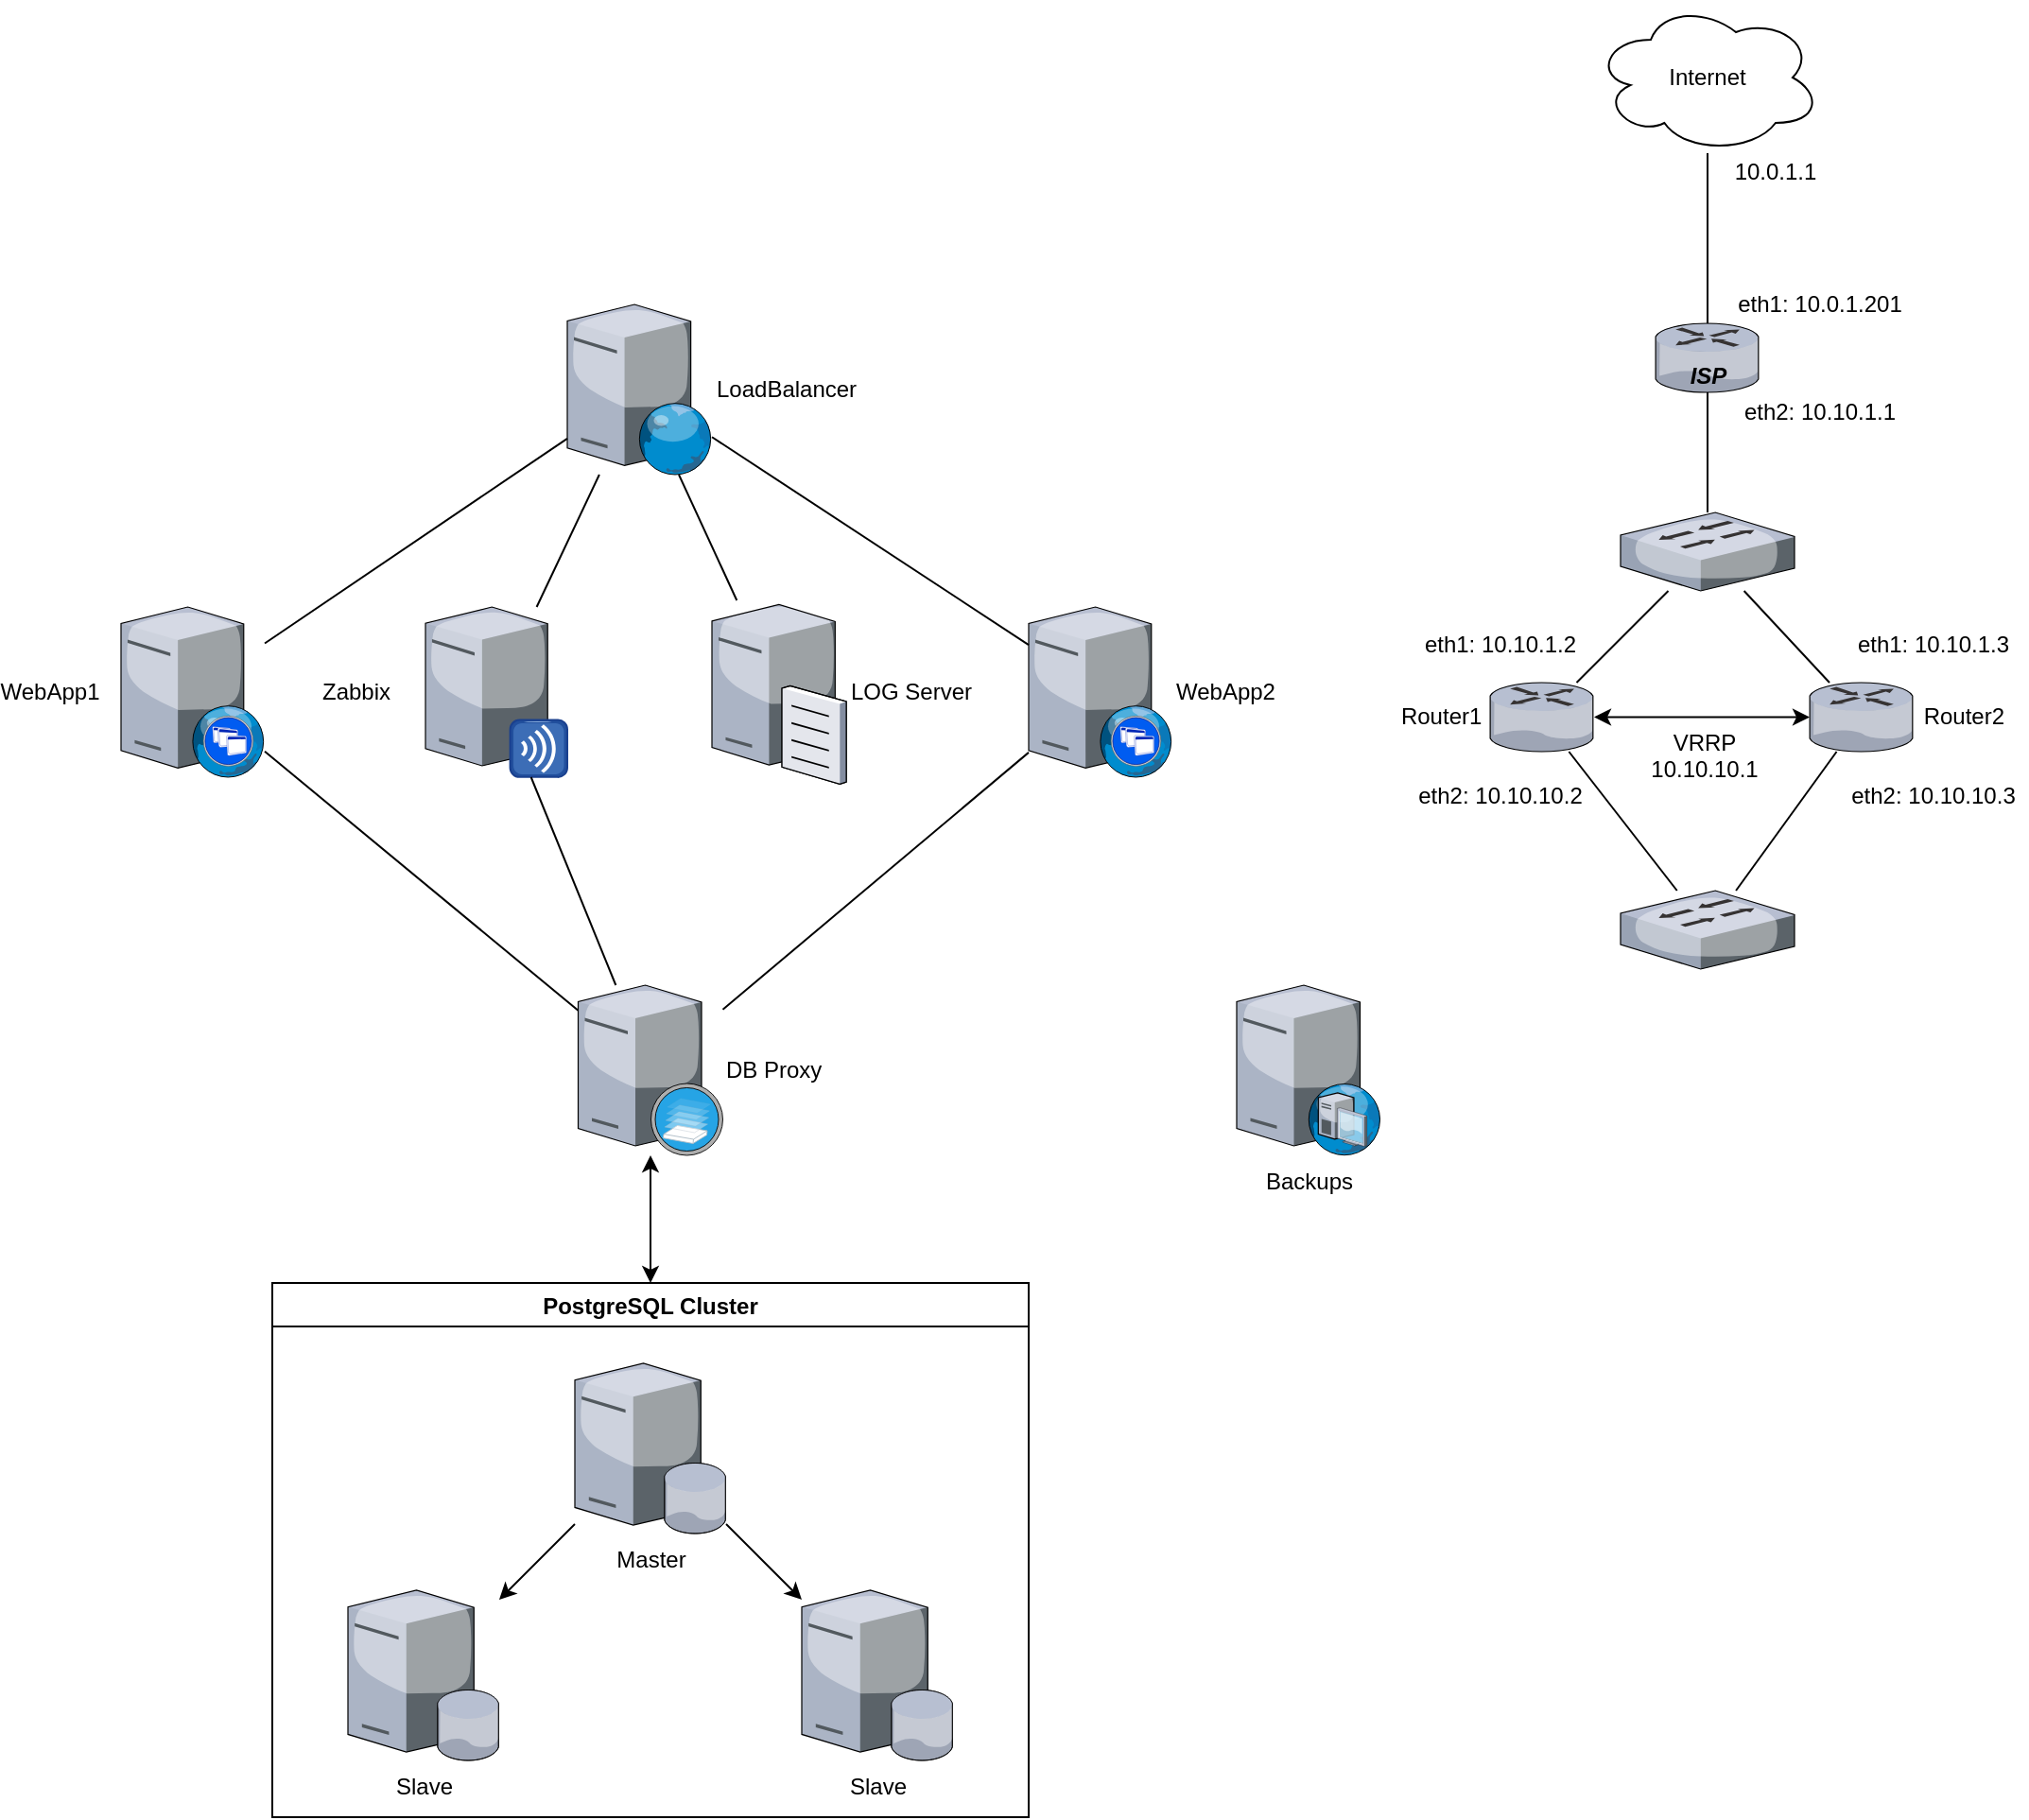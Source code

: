 <mxfile version="13.0.3" type="device"><diagram name="Page-1" id="822b0af5-4adb-64df-f703-e8dfc1f81529"><mxGraphModel dx="1106" dy="867" grid="1" gridSize="10" guides="1" tooltips="1" connect="1" arrows="1" fold="1" page="1" pageScale="1" pageWidth="2336" pageHeight="1654" background="#ffffff" math="0" shadow="0"><root><mxCell id="0"/><mxCell id="1" parent="0"/><mxCell id="PSkHNn1plQj4ABkqZBBQ-1" value="WebApp1" style="verticalLabelPosition=middle;aspect=fixed;html=1;verticalAlign=middle;strokeColor=none;align=center;outlineConnect=0;shape=mxgraph.citrix.xenapp_web;labelPosition=left;" parent="1" vertex="1"><mxGeometry x="360" y="360" width="76" height="90" as="geometry"/></mxCell><mxCell id="PSkHNn1plQj4ABkqZBBQ-2" value="WebApp2" style="verticalLabelPosition=middle;aspect=fixed;html=1;verticalAlign=middle;strokeColor=none;align=left;outlineConnect=0;shape=mxgraph.citrix.xenapp_web;labelPosition=right;" parent="1" vertex="1"><mxGeometry x="840" y="360" width="76" height="90" as="geometry"/></mxCell><mxCell id="PSkHNn1plQj4ABkqZBBQ-3" value="LoadBalancer" style="verticalLabelPosition=middle;aspect=fixed;html=1;verticalAlign=middle;strokeColor=none;align=left;outlineConnect=0;shape=mxgraph.citrix.web_server;labelPosition=right;" parent="1" vertex="1"><mxGeometry x="596" y="200" width="76.5" height="90" as="geometry"/></mxCell><mxCell id="PSkHNn1plQj4ABkqZBBQ-4" value="Master" style="verticalLabelPosition=bottom;aspect=fixed;html=1;verticalAlign=top;strokeColor=none;align=center;outlineConnect=0;shape=mxgraph.citrix.database_server;" parent="1" vertex="1"><mxGeometry x="600" y="760" width="80" height="90" as="geometry"/></mxCell><mxCell id="PSkHNn1plQj4ABkqZBBQ-5" value="Slave" style="verticalLabelPosition=bottom;aspect=fixed;html=1;verticalAlign=top;strokeColor=none;align=center;outlineConnect=0;shape=mxgraph.citrix.database_server;" parent="1" vertex="1"><mxGeometry x="720" y="880" width="80" height="90" as="geometry"/></mxCell><mxCell id="PSkHNn1plQj4ABkqZBBQ-6" value="Slave" style="verticalLabelPosition=bottom;aspect=fixed;html=1;verticalAlign=top;strokeColor=none;align=center;outlineConnect=0;shape=mxgraph.citrix.database_server;" parent="1" vertex="1"><mxGeometry x="480" y="880" width="80" height="90" as="geometry"/></mxCell><mxCell id="PSkHNn1plQj4ABkqZBBQ-7" value="&lt;div&gt;DB Proxy&lt;/div&gt;" style="verticalLabelPosition=middle;aspect=fixed;html=1;verticalAlign=middle;strokeColor=none;align=left;outlineConnect=0;shape=mxgraph.citrix.xenserver;labelPosition=right;" parent="1" vertex="1"><mxGeometry x="601.75" y="560" width="76.5" height="90" as="geometry"/></mxCell><mxCell id="PSkHNn1plQj4ABkqZBBQ-8" value="&lt;div&gt;Router1&amp;nbsp;&lt;/div&gt;" style="verticalLabelPosition=middle;aspect=fixed;html=1;verticalAlign=middle;strokeColor=none;align=right;outlineConnect=0;shape=mxgraph.citrix.router;labelPosition=left;" parent="1" vertex="1"><mxGeometry x="1084" y="400" width="55" height="36.5" as="geometry"/></mxCell><mxCell id="PSkHNn1plQj4ABkqZBBQ-13" value="&lt;div&gt;LOG Server&lt;/div&gt;" style="verticalLabelPosition=middle;aspect=fixed;html=1;verticalAlign=middle;strokeColor=none;align=left;outlineConnect=0;shape=mxgraph.citrix.file_server;labelPosition=right;" parent="1" vertex="1"><mxGeometry x="672.5" y="356.5" width="71" height="97" as="geometry"/></mxCell><mxCell id="PSkHNn1plQj4ABkqZBBQ-14" value="Backups" style="verticalLabelPosition=bottom;aspect=fixed;html=1;verticalAlign=top;strokeColor=none;align=center;outlineConnect=0;shape=mxgraph.citrix.dhcp_server;" parent="1" vertex="1"><mxGeometry x="950" y="560" width="76" height="90" as="geometry"/></mxCell><mxCell id="c3SdVriYZt0TlbIWFmBa-1" value="Zabbix" style="verticalLabelPosition=middle;aspect=fixed;html=1;verticalAlign=middle;strokeColor=none;align=center;outlineConnect=0;shape=mxgraph.citrix.merchandising_server;labelPosition=left;" parent="1" vertex="1"><mxGeometry x="521" y="360" width="75" height="90" as="geometry"/></mxCell><mxCell id="c3SdVriYZt0TlbIWFmBa-2" value="&lt;div&gt;&amp;nbsp;Router2&lt;/div&gt;" style="verticalLabelPosition=middle;aspect=fixed;html=1;verticalAlign=middle;strokeColor=none;align=left;outlineConnect=0;shape=mxgraph.citrix.router;labelPosition=right;" parent="1" vertex="1"><mxGeometry x="1253" y="400" width="55" height="36.5" as="geometry"/></mxCell><mxCell id="c3SdVriYZt0TlbIWFmBa-3" value="&lt;div&gt;ISP&lt;/div&gt;" style="verticalLabelPosition=middle;aspect=fixed;html=1;verticalAlign=bottom;strokeColor=none;align=center;outlineConnect=0;shape=mxgraph.citrix.router;labelPosition=center;fontStyle=3;horizontal=1;" parent="1" vertex="1"><mxGeometry x="1171.5" y="210" width="55" height="36.5" as="geometry"/></mxCell><mxCell id="c3SdVriYZt0TlbIWFmBa-4" value="" style="endArrow=none;html=1;" parent="1" source="PSkHNn1plQj4ABkqZBBQ-8" target="c3SdVriYZt0TlbIWFmBa-15" edge="1"><mxGeometry width="50" height="50" relative="1" as="geometry"><mxPoint x="1134" y="330" as="sourcePoint"/><mxPoint x="1184" y="280" as="targetPoint"/></mxGeometry></mxCell><mxCell id="c3SdVriYZt0TlbIWFmBa-5" value="" style="endArrow=none;html=1;" parent="1" source="c3SdVriYZt0TlbIWFmBa-2" target="c3SdVriYZt0TlbIWFmBa-15" edge="1"><mxGeometry width="50" height="50" relative="1" as="geometry"><mxPoint x="1144" y="340" as="sourcePoint"/><mxPoint x="1195.29" y="256.5" as="targetPoint"/></mxGeometry></mxCell><mxCell id="c3SdVriYZt0TlbIWFmBa-7" value="Internet" style="ellipse;shape=cloud;whiteSpace=wrap;html=1;" parent="1" vertex="1"><mxGeometry x="1139" y="40" width="120" height="80" as="geometry"/></mxCell><mxCell id="c3SdVriYZt0TlbIWFmBa-8" value="" style="endArrow=none;html=1;" parent="1" source="c3SdVriYZt0TlbIWFmBa-20" target="PSkHNn1plQj4ABkqZBBQ-8" edge="1"><mxGeometry width="50" height="50" relative="1" as="geometry"><mxPoint x="1056.5" y="520" as="sourcePoint"/><mxPoint x="1106.5" y="470" as="targetPoint"/></mxGeometry></mxCell><mxCell id="c3SdVriYZt0TlbIWFmBa-9" value="" style="endArrow=none;html=1;" parent="1" source="c3SdVriYZt0TlbIWFmBa-3" target="c3SdVriYZt0TlbIWFmBa-7" edge="1"><mxGeometry width="50" height="50" relative="1" as="geometry"><mxPoint x="1179" y="210" as="sourcePoint"/><mxPoint x="1229" y="160" as="targetPoint"/></mxGeometry></mxCell><mxCell id="c3SdVriYZt0TlbIWFmBa-11" value="eth2: 10.10.1.1" style="text;html=1;strokeColor=none;fillColor=none;align=center;verticalAlign=middle;whiteSpace=wrap;rounded=0;" parent="1" vertex="1"><mxGeometry x="1209" y="246.5" width="99" height="20" as="geometry"/></mxCell><mxCell id="c3SdVriYZt0TlbIWFmBa-13" value="eth1: 10.0.1.201" style="text;html=1;strokeColor=none;fillColor=none;align=center;verticalAlign=middle;whiteSpace=wrap;rounded=0;" parent="1" vertex="1"><mxGeometry x="1209" y="190" width="99" height="20" as="geometry"/></mxCell><mxCell id="c3SdVriYZt0TlbIWFmBa-14" value="10.0.1.1" style="text;html=1;strokeColor=none;fillColor=none;align=center;verticalAlign=middle;whiteSpace=wrap;rounded=0;" parent="1" vertex="1"><mxGeometry x="1214.75" y="120" width="40" height="20" as="geometry"/></mxCell><mxCell id="c3SdVriYZt0TlbIWFmBa-15" value="" style="verticalLabelPosition=bottom;aspect=fixed;html=1;verticalAlign=top;strokeColor=none;align=center;outlineConnect=0;shape=mxgraph.citrix.switch;" parent="1" vertex="1"><mxGeometry x="1153" y="310" width="92" height="41.5" as="geometry"/></mxCell><mxCell id="c3SdVriYZt0TlbIWFmBa-16" value="" style="endArrow=none;html=1;" parent="1" source="c3SdVriYZt0TlbIWFmBa-15" target="c3SdVriYZt0TlbIWFmBa-3" edge="1"><mxGeometry width="50" height="50" relative="1" as="geometry"><mxPoint x="1281.821" y="401.5" as="sourcePoint"/><mxPoint x="1229.922" y="361.5" as="targetPoint"/></mxGeometry></mxCell><mxCell id="c3SdVriYZt0TlbIWFmBa-17" value="eth1: 10.10.1.3" style="text;html=1;strokeColor=none;fillColor=none;align=center;verticalAlign=middle;whiteSpace=wrap;rounded=0;" parent="1" vertex="1"><mxGeometry x="1269" y="370" width="99" height="20" as="geometry"/></mxCell><mxCell id="c3SdVriYZt0TlbIWFmBa-18" value="eth1: 10.10.1.2" style="text;html=1;strokeColor=none;fillColor=none;align=center;verticalAlign=middle;whiteSpace=wrap;rounded=0;" parent="1" vertex="1"><mxGeometry x="1040" y="370" width="99" height="20" as="geometry"/></mxCell><mxCell id="c3SdVriYZt0TlbIWFmBa-19" value="" style="endArrow=none;html=1;" parent="1" source="c3SdVriYZt0TlbIWFmBa-20" target="c3SdVriYZt0TlbIWFmBa-2" edge="1"><mxGeometry width="50" height="50" relative="1" as="geometry"><mxPoint x="1296" y="480" as="sourcePoint"/><mxPoint x="1089.448" y="438" as="targetPoint"/></mxGeometry></mxCell><mxCell id="c3SdVriYZt0TlbIWFmBa-20" value="" style="verticalLabelPosition=bottom;aspect=fixed;html=1;verticalAlign=top;strokeColor=none;align=center;outlineConnect=0;shape=mxgraph.citrix.switch;" parent="1" vertex="1"><mxGeometry x="1153" y="510" width="92" height="41.5" as="geometry"/></mxCell><mxCell id="c3SdVriYZt0TlbIWFmBa-21" value="eth2: 10.10.10.3" style="text;html=1;strokeColor=none;fillColor=none;align=center;verticalAlign=middle;whiteSpace=wrap;rounded=0;" parent="1" vertex="1"><mxGeometry x="1269" y="450" width="99" height="20" as="geometry"/></mxCell><mxCell id="c3SdVriYZt0TlbIWFmBa-22" value="eth2: 10.10.10.2" style="text;html=1;strokeColor=none;fillColor=none;align=center;verticalAlign=middle;whiteSpace=wrap;rounded=0;" parent="1" vertex="1"><mxGeometry x="1040" y="450" width="99" height="20" as="geometry"/></mxCell><mxCell id="c3SdVriYZt0TlbIWFmBa-28" value="" style="endArrow=classic;startArrow=classic;html=1;" parent="1" source="PSkHNn1plQj4ABkqZBBQ-8" target="c3SdVriYZt0TlbIWFmBa-2" edge="1"><mxGeometry width="50" height="50" relative="1" as="geometry"><mxPoint x="1159" y="460" as="sourcePoint"/><mxPoint x="1209" y="410" as="targetPoint"/></mxGeometry></mxCell><mxCell id="c3SdVriYZt0TlbIWFmBa-29" value="VRRP&lt;br&gt;10.10.10.1" style="text;html=1;align=center;verticalAlign=top;resizable=0;points=[];" parent="c3SdVriYZt0TlbIWFmBa-28" vertex="1" connectable="0"><mxGeometry x="0.005" relative="1" as="geometry"><mxPoint as="offset"/></mxGeometry></mxCell><mxCell id="55rr3tUE7DOLH0A7e-WQ-1" value="PostgreSQL Cluster" style="swimlane;" parent="1" vertex="1"><mxGeometry x="440" y="717.5" width="400" height="282.5" as="geometry"/></mxCell><mxCell id="55rr3tUE7DOLH0A7e-WQ-5" value="" style="endArrow=classic;startArrow=classic;html=1;exitX=0.5;exitY=0;exitDx=0;exitDy=0;" parent="1" source="55rr3tUE7DOLH0A7e-WQ-1" target="PSkHNn1plQj4ABkqZBBQ-7" edge="1"><mxGeometry width="50" height="50" relative="1" as="geometry"><mxPoint x="510" y="670" as="sourcePoint"/><mxPoint x="560" y="620" as="targetPoint"/></mxGeometry></mxCell><mxCell id="55rr3tUE7DOLH0A7e-WQ-12" value="" style="endArrow=none;html=1;" parent="1" source="PSkHNn1plQj4ABkqZBBQ-3" target="PSkHNn1plQj4ABkqZBBQ-2" edge="1"><mxGeometry width="50" height="50" relative="1" as="geometry"><mxPoint x="520" y="320" as="sourcePoint"/><mxPoint x="570" y="270" as="targetPoint"/></mxGeometry></mxCell><mxCell id="55rr3tUE7DOLH0A7e-WQ-13" value="" style="endArrow=none;html=1;" parent="1" source="PSkHNn1plQj4ABkqZBBQ-1" target="PSkHNn1plQj4ABkqZBBQ-3" edge="1"><mxGeometry width="50" height="50" relative="1" as="geometry"><mxPoint x="530" y="330" as="sourcePoint"/><mxPoint x="580" y="280" as="targetPoint"/></mxGeometry></mxCell><mxCell id="55rr3tUE7DOLH0A7e-WQ-14" value="" style="endArrow=none;html=1;" parent="1" source="PSkHNn1plQj4ABkqZBBQ-2" target="PSkHNn1plQj4ABkqZBBQ-7" edge="1"><mxGeometry width="50" height="50" relative="1" as="geometry"><mxPoint x="540" y="340" as="sourcePoint"/><mxPoint x="590" y="290" as="targetPoint"/></mxGeometry></mxCell><mxCell id="55rr3tUE7DOLH0A7e-WQ-15" value="" style="endArrow=none;html=1;" parent="1" source="PSkHNn1plQj4ABkqZBBQ-1" target="PSkHNn1plQj4ABkqZBBQ-7" edge="1"><mxGeometry width="50" height="50" relative="1" as="geometry"><mxPoint x="550" y="440" as="sourcePoint"/><mxPoint x="600" y="300" as="targetPoint"/></mxGeometry></mxCell><mxCell id="55rr3tUE7DOLH0A7e-WQ-16" value="" style="endArrow=classic;html=1;" parent="1" source="PSkHNn1plQj4ABkqZBBQ-4" target="PSkHNn1plQj4ABkqZBBQ-6" edge="1"><mxGeometry width="50" height="50" relative="1" as="geometry"><mxPoint x="470" y="840" as="sourcePoint"/><mxPoint x="520" y="790" as="targetPoint"/></mxGeometry></mxCell><mxCell id="55rr3tUE7DOLH0A7e-WQ-17" value="" style="endArrow=classic;html=1;" parent="1" source="PSkHNn1plQj4ABkqZBBQ-4" target="PSkHNn1plQj4ABkqZBBQ-5" edge="1"><mxGeometry width="50" height="50" relative="1" as="geometry"><mxPoint x="680" y="920" as="sourcePoint"/><mxPoint x="730" y="870" as="targetPoint"/></mxGeometry></mxCell><mxCell id="pNAZeWyUbekFc1Xy40WP-1" value="" style="endArrow=none;html=1;" parent="1" source="PSkHNn1plQj4ABkqZBBQ-7" target="c3SdVriYZt0TlbIWFmBa-1" edge="1"><mxGeometry width="50" height="50" relative="1" as="geometry"><mxPoint x="760" y="660" as="sourcePoint"/><mxPoint x="810" y="610" as="targetPoint"/></mxGeometry></mxCell><mxCell id="guEcwBfiOL1n45D6fDKG-1" value="" style="endArrow=none;html=1;" edge="1" parent="1" source="PSkHNn1plQj4ABkqZBBQ-13" target="PSkHNn1plQj4ABkqZBBQ-3"><mxGeometry width="50" height="50" relative="1" as="geometry"><mxPoint x="800" y="470" as="sourcePoint"/><mxPoint x="850" y="420" as="targetPoint"/></mxGeometry></mxCell><mxCell id="guEcwBfiOL1n45D6fDKG-2" value="" style="endArrow=none;html=1;" edge="1" parent="1" source="c3SdVriYZt0TlbIWFmBa-1" target="PSkHNn1plQj4ABkqZBBQ-3"><mxGeometry width="50" height="50" relative="1" as="geometry"><mxPoint x="800" y="470" as="sourcePoint"/><mxPoint x="850" y="420" as="targetPoint"/></mxGeometry></mxCell></root></mxGraphModel></diagram></mxfile>